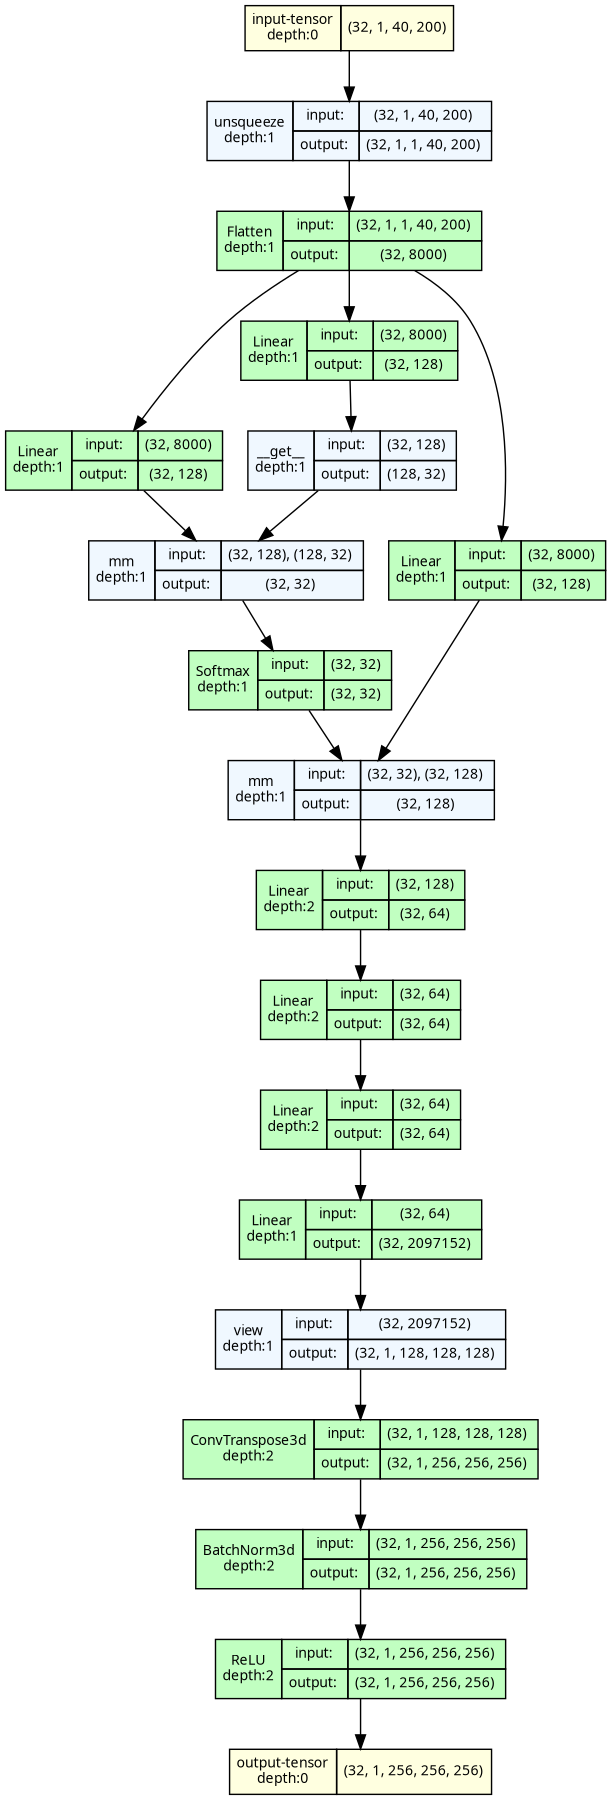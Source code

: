 strict digraph model {
	graph [ordering=in rankdir=TB size="12.0,12.0"]
	node [align=left fontname="Linux libertine" fontsize=10 height=0.2 margin=0 ranksep=0.1 shape=plaintext style=filled]
	edge [fontsize=10]
	0 [label=<
                    <TABLE BORDER="0" CELLBORDER="1"
                    CELLSPACING="0" CELLPADDING="4">
                        <TR><TD>input-tensor<BR/>depth:0</TD><TD>(32, 1, 40, 200)</TD></TR>
                    </TABLE>> fillcolor=lightyellow]
	1 [label=<
                    <TABLE BORDER="0" CELLBORDER="1"
                    CELLSPACING="0" CELLPADDING="4">
                    <TR>
                        <TD ROWSPAN="2">unsqueeze<BR/>depth:1</TD>
                        <TD COLSPAN="2">input:</TD>
                        <TD COLSPAN="2">(32, 1, 40, 200) </TD>
                    </TR>
                    <TR>
                        <TD COLSPAN="2">output: </TD>
                        <TD COLSPAN="2">(32, 1, 1, 40, 200) </TD>
                    </TR>
                    </TABLE>> fillcolor=aliceblue]
	2 [label=<
                    <TABLE BORDER="0" CELLBORDER="1"
                    CELLSPACING="0" CELLPADDING="4">
                    <TR>
                        <TD ROWSPAN="2">Flatten<BR/>depth:1</TD>
                        <TD COLSPAN="2">input:</TD>
                        <TD COLSPAN="2">(32, 1, 1, 40, 200) </TD>
                    </TR>
                    <TR>
                        <TD COLSPAN="2">output: </TD>
                        <TD COLSPAN="2">(32, 8000) </TD>
                    </TR>
                    </TABLE>> fillcolor=darkseagreen1]
	3 [label=<
                    <TABLE BORDER="0" CELLBORDER="1"
                    CELLSPACING="0" CELLPADDING="4">
                    <TR>
                        <TD ROWSPAN="2">Linear<BR/>depth:1</TD>
                        <TD COLSPAN="2">input:</TD>
                        <TD COLSPAN="2">(32, 8000) </TD>
                    </TR>
                    <TR>
                        <TD COLSPAN="2">output: </TD>
                        <TD COLSPAN="2">(32, 128) </TD>
                    </TR>
                    </TABLE>> fillcolor=darkseagreen1]
	4 [label=<
                    <TABLE BORDER="0" CELLBORDER="1"
                    CELLSPACING="0" CELLPADDING="4">
                    <TR>
                        <TD ROWSPAN="2">Linear<BR/>depth:1</TD>
                        <TD COLSPAN="2">input:</TD>
                        <TD COLSPAN="2">(32, 8000) </TD>
                    </TR>
                    <TR>
                        <TD COLSPAN="2">output: </TD>
                        <TD COLSPAN="2">(32, 128) </TD>
                    </TR>
                    </TABLE>> fillcolor=darkseagreen1]
	5 [label=<
                    <TABLE BORDER="0" CELLBORDER="1"
                    CELLSPACING="0" CELLPADDING="4">
                    <TR>
                        <TD ROWSPAN="2">__get__<BR/>depth:1</TD>
                        <TD COLSPAN="2">input:</TD>
                        <TD COLSPAN="2">(32, 128) </TD>
                    </TR>
                    <TR>
                        <TD COLSPAN="2">output: </TD>
                        <TD COLSPAN="2">(128, 32) </TD>
                    </TR>
                    </TABLE>> fillcolor=aliceblue]
	6 [label=<
                    <TABLE BORDER="0" CELLBORDER="1"
                    CELLSPACING="0" CELLPADDING="4">
                    <TR>
                        <TD ROWSPAN="2">mm<BR/>depth:1</TD>
                        <TD COLSPAN="2">input:</TD>
                        <TD COLSPAN="2">(32, 128), (128, 32) </TD>
                    </TR>
                    <TR>
                        <TD COLSPAN="2">output: </TD>
                        <TD COLSPAN="2">(32, 32) </TD>
                    </TR>
                    </TABLE>> fillcolor=aliceblue]
	7 [label=<
                    <TABLE BORDER="0" CELLBORDER="1"
                    CELLSPACING="0" CELLPADDING="4">
                    <TR>
                        <TD ROWSPAN="2">Softmax<BR/>depth:1</TD>
                        <TD COLSPAN="2">input:</TD>
                        <TD COLSPAN="2">(32, 32) </TD>
                    </TR>
                    <TR>
                        <TD COLSPAN="2">output: </TD>
                        <TD COLSPAN="2">(32, 32) </TD>
                    </TR>
                    </TABLE>> fillcolor=darkseagreen1]
	8 [label=<
                    <TABLE BORDER="0" CELLBORDER="1"
                    CELLSPACING="0" CELLPADDING="4">
                    <TR>
                        <TD ROWSPAN="2">Linear<BR/>depth:1</TD>
                        <TD COLSPAN="2">input:</TD>
                        <TD COLSPAN="2">(32, 8000) </TD>
                    </TR>
                    <TR>
                        <TD COLSPAN="2">output: </TD>
                        <TD COLSPAN="2">(32, 128) </TD>
                    </TR>
                    </TABLE>> fillcolor=darkseagreen1]
	9 [label=<
                    <TABLE BORDER="0" CELLBORDER="1"
                    CELLSPACING="0" CELLPADDING="4">
                    <TR>
                        <TD ROWSPAN="2">mm<BR/>depth:1</TD>
                        <TD COLSPAN="2">input:</TD>
                        <TD COLSPAN="2">(32, 32), (32, 128) </TD>
                    </TR>
                    <TR>
                        <TD COLSPAN="2">output: </TD>
                        <TD COLSPAN="2">(32, 128) </TD>
                    </TR>
                    </TABLE>> fillcolor=aliceblue]
	10 [label=<
                    <TABLE BORDER="0" CELLBORDER="1"
                    CELLSPACING="0" CELLPADDING="4">
                    <TR>
                        <TD ROWSPAN="2">Linear<BR/>depth:2</TD>
                        <TD COLSPAN="2">input:</TD>
                        <TD COLSPAN="2">(32, 128) </TD>
                    </TR>
                    <TR>
                        <TD COLSPAN="2">output: </TD>
                        <TD COLSPAN="2">(32, 64) </TD>
                    </TR>
                    </TABLE>> fillcolor=darkseagreen1]
	11 [label=<
                    <TABLE BORDER="0" CELLBORDER="1"
                    CELLSPACING="0" CELLPADDING="4">
                    <TR>
                        <TD ROWSPAN="2">Linear<BR/>depth:2</TD>
                        <TD COLSPAN="2">input:</TD>
                        <TD COLSPAN="2">(32, 64) </TD>
                    </TR>
                    <TR>
                        <TD COLSPAN="2">output: </TD>
                        <TD COLSPAN="2">(32, 64) </TD>
                    </TR>
                    </TABLE>> fillcolor=darkseagreen1]
	12 [label=<
                    <TABLE BORDER="0" CELLBORDER="1"
                    CELLSPACING="0" CELLPADDING="4">
                    <TR>
                        <TD ROWSPAN="2">Linear<BR/>depth:2</TD>
                        <TD COLSPAN="2">input:</TD>
                        <TD COLSPAN="2">(32, 64) </TD>
                    </TR>
                    <TR>
                        <TD COLSPAN="2">output: </TD>
                        <TD COLSPAN="2">(32, 64) </TD>
                    </TR>
                    </TABLE>> fillcolor=darkseagreen1]
	13 [label=<
                    <TABLE BORDER="0" CELLBORDER="1"
                    CELLSPACING="0" CELLPADDING="4">
                    <TR>
                        <TD ROWSPAN="2">Linear<BR/>depth:1</TD>
                        <TD COLSPAN="2">input:</TD>
                        <TD COLSPAN="2">(32, 64) </TD>
                    </TR>
                    <TR>
                        <TD COLSPAN="2">output: </TD>
                        <TD COLSPAN="2">(32, 2097152) </TD>
                    </TR>
                    </TABLE>> fillcolor=darkseagreen1]
	14 [label=<
                    <TABLE BORDER="0" CELLBORDER="1"
                    CELLSPACING="0" CELLPADDING="4">
                    <TR>
                        <TD ROWSPAN="2">view<BR/>depth:1</TD>
                        <TD COLSPAN="2">input:</TD>
                        <TD COLSPAN="2">(32, 2097152) </TD>
                    </TR>
                    <TR>
                        <TD COLSPAN="2">output: </TD>
                        <TD COLSPAN="2">(32, 1, 128, 128, 128) </TD>
                    </TR>
                    </TABLE>> fillcolor=aliceblue]
	15 [label=<
                    <TABLE BORDER="0" CELLBORDER="1"
                    CELLSPACING="0" CELLPADDING="4">
                    <TR>
                        <TD ROWSPAN="2">ConvTranspose3d<BR/>depth:2</TD>
                        <TD COLSPAN="2">input:</TD>
                        <TD COLSPAN="2">(32, 1, 128, 128, 128) </TD>
                    </TR>
                    <TR>
                        <TD COLSPAN="2">output: </TD>
                        <TD COLSPAN="2">(32, 1, 256, 256, 256) </TD>
                    </TR>
                    </TABLE>> fillcolor=darkseagreen1]
	16 [label=<
                    <TABLE BORDER="0" CELLBORDER="1"
                    CELLSPACING="0" CELLPADDING="4">
                    <TR>
                        <TD ROWSPAN="2">BatchNorm3d<BR/>depth:2</TD>
                        <TD COLSPAN="2">input:</TD>
                        <TD COLSPAN="2">(32, 1, 256, 256, 256) </TD>
                    </TR>
                    <TR>
                        <TD COLSPAN="2">output: </TD>
                        <TD COLSPAN="2">(32, 1, 256, 256, 256) </TD>
                    </TR>
                    </TABLE>> fillcolor=darkseagreen1]
	17 [label=<
                    <TABLE BORDER="0" CELLBORDER="1"
                    CELLSPACING="0" CELLPADDING="4">
                    <TR>
                        <TD ROWSPAN="2">ReLU<BR/>depth:2</TD>
                        <TD COLSPAN="2">input:</TD>
                        <TD COLSPAN="2">(32, 1, 256, 256, 256) </TD>
                    </TR>
                    <TR>
                        <TD COLSPAN="2">output: </TD>
                        <TD COLSPAN="2">(32, 1, 256, 256, 256) </TD>
                    </TR>
                    </TABLE>> fillcolor=darkseagreen1]
	18 [label=<
                    <TABLE BORDER="0" CELLBORDER="1"
                    CELLSPACING="0" CELLPADDING="4">
                        <TR><TD>output-tensor<BR/>depth:0</TD><TD>(32, 1, 256, 256, 256)</TD></TR>
                    </TABLE>> fillcolor=lightyellow]
	0 -> 1
	1 -> 2
	2 -> 3
	2 -> 4
	2 -> 8
	3 -> 6
	4 -> 5
	5 -> 6
	6 -> 7
	7 -> 9
	8 -> 9
	9 -> 10
	10 -> 11
	11 -> 12
	12 -> 13
	13 -> 14
	14 -> 15
	15 -> 16
	16 -> 17
	17 -> 18
}
